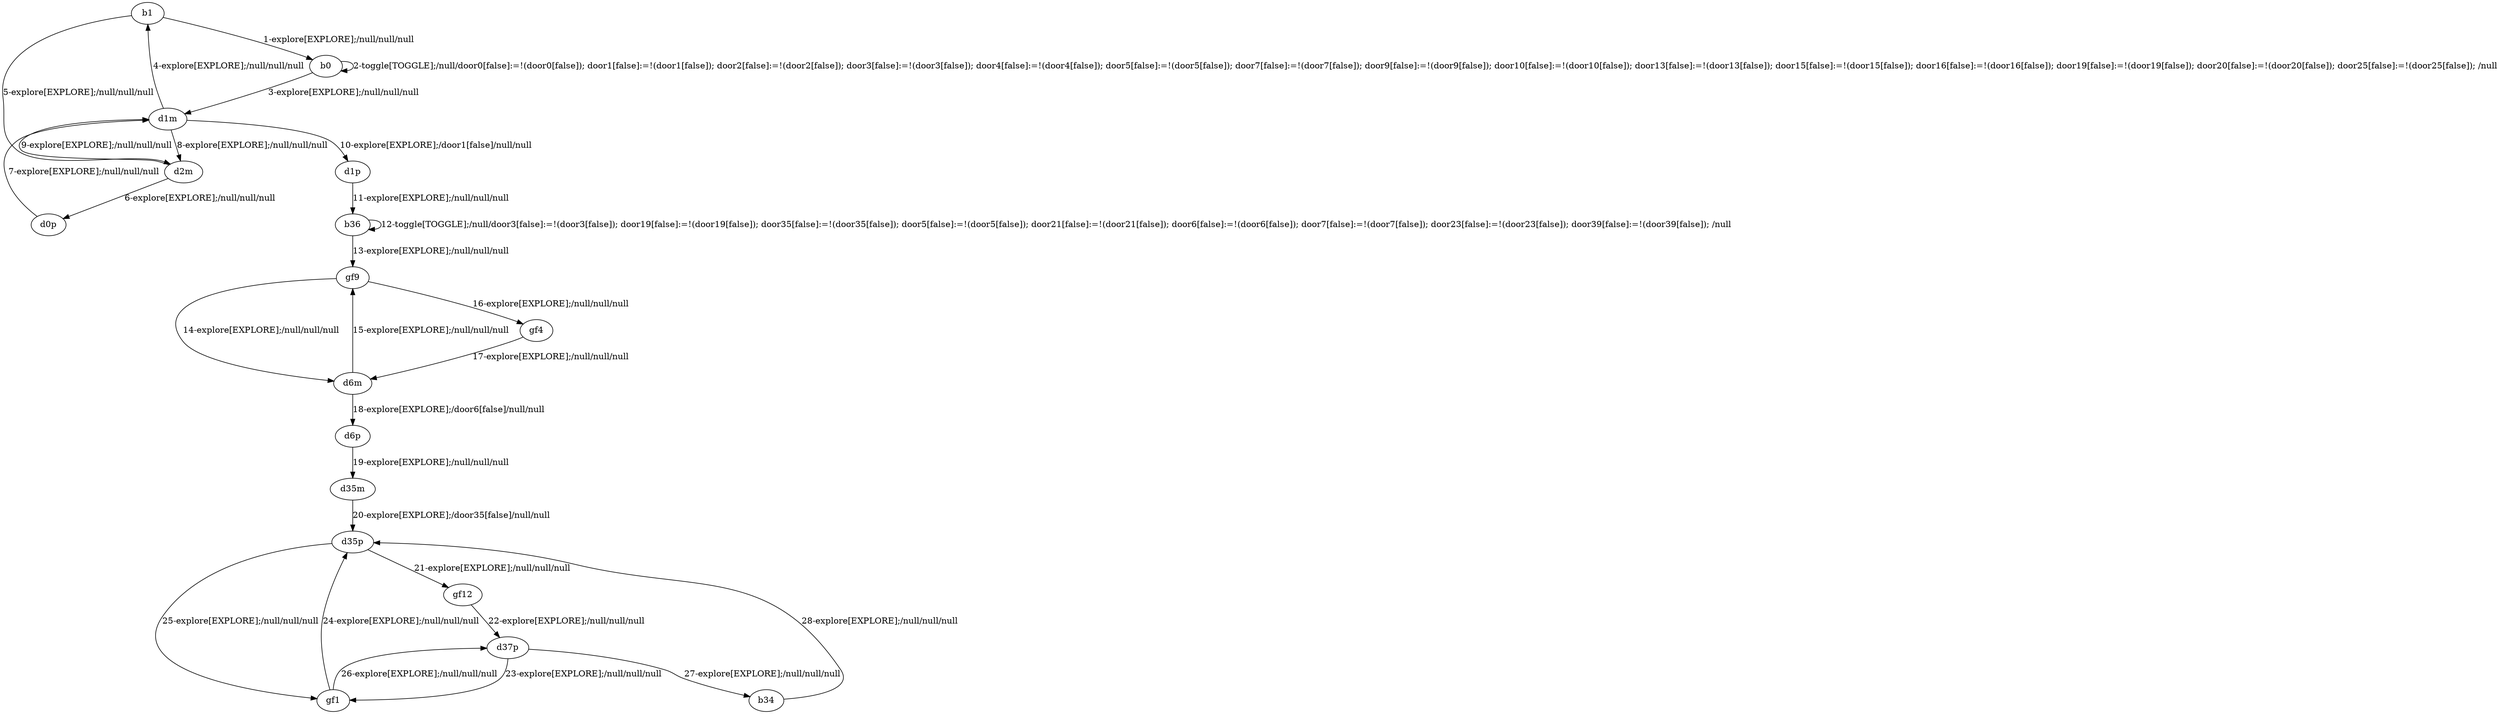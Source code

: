 # Total number of goals covered by this test: 2
# d37p --> b34
# b34 --> d35p

digraph g {
"b1" -> "b0" [label = "1-explore[EXPLORE];/null/null/null"];
"b0" -> "b0" [label = "2-toggle[TOGGLE];/null/door0[false]:=!(door0[false]); door1[false]:=!(door1[false]); door2[false]:=!(door2[false]); door3[false]:=!(door3[false]); door4[false]:=!(door4[false]); door5[false]:=!(door5[false]); door7[false]:=!(door7[false]); door9[false]:=!(door9[false]); door10[false]:=!(door10[false]); door13[false]:=!(door13[false]); door15[false]:=!(door15[false]); door16[false]:=!(door16[false]); door19[false]:=!(door19[false]); door20[false]:=!(door20[false]); door25[false]:=!(door25[false]); /null"];
"b0" -> "d1m" [label = "3-explore[EXPLORE];/null/null/null"];
"d1m" -> "b1" [label = "4-explore[EXPLORE];/null/null/null"];
"b1" -> "d2m" [label = "5-explore[EXPLORE];/null/null/null"];
"d2m" -> "d0p" [label = "6-explore[EXPLORE];/null/null/null"];
"d0p" -> "d1m" [label = "7-explore[EXPLORE];/null/null/null"];
"d1m" -> "d2m" [label = "8-explore[EXPLORE];/null/null/null"];
"d2m" -> "d1m" [label = "9-explore[EXPLORE];/null/null/null"];
"d1m" -> "d1p" [label = "10-explore[EXPLORE];/door1[false]/null/null"];
"d1p" -> "b36" [label = "11-explore[EXPLORE];/null/null/null"];
"b36" -> "b36" [label = "12-toggle[TOGGLE];/null/door3[false]:=!(door3[false]); door19[false]:=!(door19[false]); door35[false]:=!(door35[false]); door5[false]:=!(door5[false]); door21[false]:=!(door21[false]); door6[false]:=!(door6[false]); door7[false]:=!(door7[false]); door23[false]:=!(door23[false]); door39[false]:=!(door39[false]); /null"];
"b36" -> "gf9" [label = "13-explore[EXPLORE];/null/null/null"];
"gf9" -> "d6m" [label = "14-explore[EXPLORE];/null/null/null"];
"d6m" -> "gf9" [label = "15-explore[EXPLORE];/null/null/null"];
"gf9" -> "gf4" [label = "16-explore[EXPLORE];/null/null/null"];
"gf4" -> "d6m" [label = "17-explore[EXPLORE];/null/null/null"];
"d6m" -> "d6p" [label = "18-explore[EXPLORE];/door6[false]/null/null"];
"d6p" -> "d35m" [label = "19-explore[EXPLORE];/null/null/null"];
"d35m" -> "d35p" [label = "20-explore[EXPLORE];/door35[false]/null/null"];
"d35p" -> "gf12" [label = "21-explore[EXPLORE];/null/null/null"];
"gf12" -> "d37p" [label = "22-explore[EXPLORE];/null/null/null"];
"d37p" -> "gf1" [label = "23-explore[EXPLORE];/null/null/null"];
"gf1" -> "d35p" [label = "24-explore[EXPLORE];/null/null/null"];
"d35p" -> "gf1" [label = "25-explore[EXPLORE];/null/null/null"];
"gf1" -> "d37p" [label = "26-explore[EXPLORE];/null/null/null"];
"d37p" -> "b34" [label = "27-explore[EXPLORE];/null/null/null"];
"b34" -> "d35p" [label = "28-explore[EXPLORE];/null/null/null"];
}